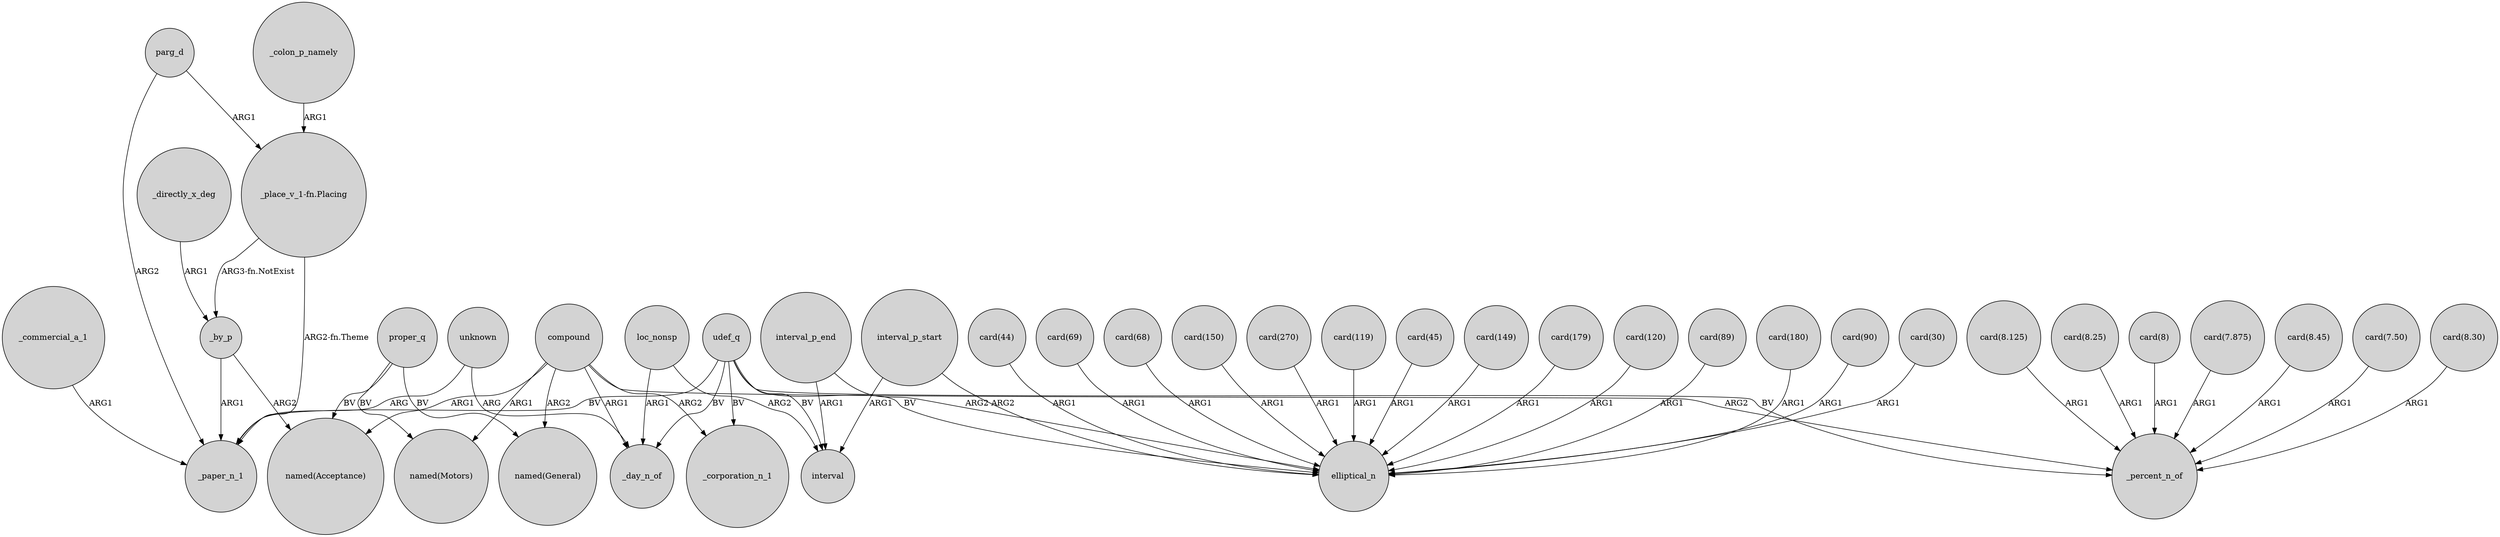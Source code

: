digraph {
	node [shape=circle style=filled]
	proper_q -> "named(Acceptance)" [label=BV]
	"card(150)" -> elliptical_n [label=ARG1]
	_colon_p_namely -> "_place_v_1-fn.Placing" [label=ARG1]
	parg_d -> "_place_v_1-fn.Placing" [label=ARG1]
	unknown -> _paper_n_1 [label=ARG]
	loc_nonsp -> interval [label=ARG2]
	udef_q -> elliptical_n [label=BV]
	unknown -> _day_n_of [label=ARG]
	"_place_v_1-fn.Placing" -> _paper_n_1 [label="ARG2-fn.Theme"]
	proper_q -> "named(Motors)" [label=BV]
	"card(270)" -> elliptical_n [label=ARG1]
	"card(119)" -> elliptical_n [label=ARG1]
	_by_p -> _paper_n_1 [label=ARG1]
	proper_q -> "named(General)" [label=BV]
	"card(45)" -> elliptical_n [label=ARG1]
	compound -> _corporation_n_1 [label=ARG2]
	_by_p -> "named(Acceptance)" [label=ARG2]
	interval_p_end -> elliptical_n [label=ARG2]
	"card(149)" -> elliptical_n [label=ARG1]
	udef_q -> _day_n_of [label=BV]
	loc_nonsp -> _day_n_of [label=ARG1]
	interval_p_start -> elliptical_n [label=ARG2]
	compound -> "named(General)" [label=ARG2]
	"card(7.50)" -> _percent_n_of [label=ARG1]
	parg_d -> _paper_n_1 [label=ARG2]
	compound -> _percent_n_of [label=ARG2]
	"card(8.30)" -> _percent_n_of [label=ARG1]
	"_place_v_1-fn.Placing" -> _by_p [label="ARG3-fn.NotExist"]
	_directly_x_deg -> _by_p [label=ARG1]
	"card(179)" -> elliptical_n [label=ARG1]
	udef_q -> _corporation_n_1 [label=BV]
	interval_p_start -> interval [label=ARG1]
	"card(120)" -> elliptical_n [label=ARG1]
	compound -> _day_n_of [label=ARG1]
	"card(89)" -> elliptical_n [label=ARG1]
	"card(180)" -> elliptical_n [label=ARG1]
	_commercial_a_1 -> _paper_n_1 [label=ARG1]
	"card(8.125)" -> _percent_n_of [label=ARG1]
	"card(90)" -> elliptical_n [label=ARG1]
	"card(8.25)" -> _percent_n_of [label=ARG1]
	udef_q -> _paper_n_1 [label=BV]
	interval_p_end -> interval [label=ARG1]
	compound -> "named(Acceptance)" [label=ARG1]
	"card(8)" -> _percent_n_of [label=ARG1]
	"card(30)" -> elliptical_n [label=ARG1]
	udef_q -> _percent_n_of [label=BV]
	"card(44)" -> elliptical_n [label=ARG1]
	"card(7.875)" -> _percent_n_of [label=ARG1]
	"card(69)" -> elliptical_n [label=ARG1]
	"card(8.45)" -> _percent_n_of [label=ARG1]
	udef_q -> interval [label=BV]
	compound -> "named(Motors)" [label=ARG1]
	"card(68)" -> elliptical_n [label=ARG1]
}
